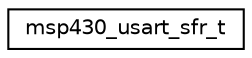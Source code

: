 digraph "Graphical Class Hierarchy"
{
 // LATEX_PDF_SIZE
  edge [fontname="Helvetica",fontsize="10",labelfontname="Helvetica",labelfontsize="10"];
  node [fontname="Helvetica",fontsize="10",shape=record];
  rankdir="LR";
  Node0 [label="msp430_usart_sfr_t",height=0.2,width=0.4,color="black", fillcolor="white", style="filled",URL="$structmsp430__usart__sfr__t.html",tooltip="USART Special Function Registers (SFR)"];
}

